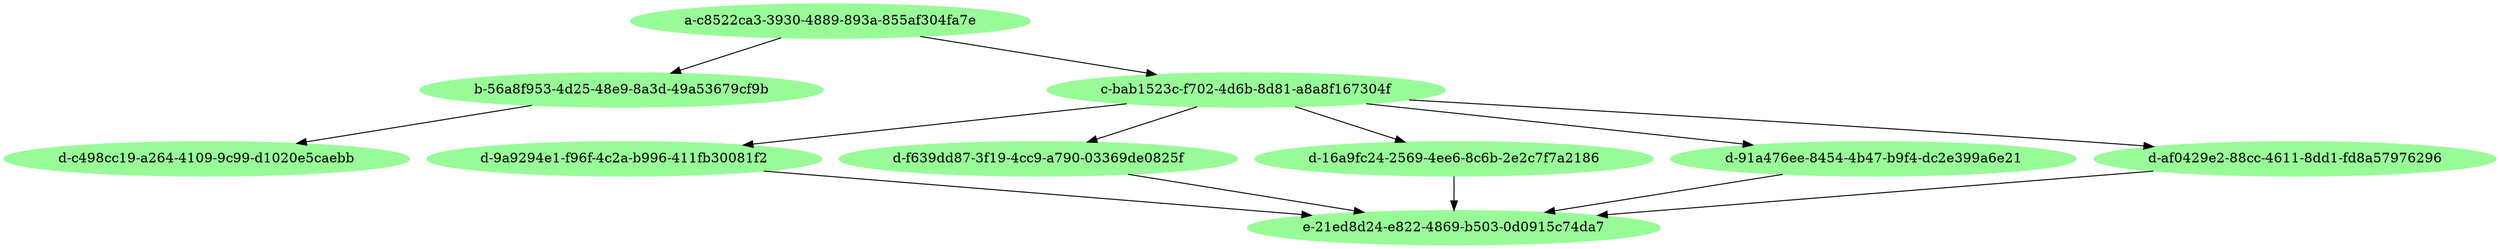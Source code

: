 digraph {
	"a-c8522ca3-3930-4889-893a-855af304fa7e" [color=palegreen style=filled]
	"a-c8522ca3-3930-4889-893a-855af304fa7e" -> "b-56a8f953-4d25-48e9-8a3d-49a53679cf9b"
	"a-c8522ca3-3930-4889-893a-855af304fa7e" -> "c-bab1523c-f702-4d6b-8d81-a8a8f167304f"
	"b-56a8f953-4d25-48e9-8a3d-49a53679cf9b" [color=palegreen style=filled]
	"b-56a8f953-4d25-48e9-8a3d-49a53679cf9b" -> "d-c498cc19-a264-4109-9c99-d1020e5caebb"
	"d-c498cc19-a264-4109-9c99-d1020e5caebb" [color=palegreen style=filled]
	"c-bab1523c-f702-4d6b-8d81-a8a8f167304f" [color=palegreen style=filled]
	"c-bab1523c-f702-4d6b-8d81-a8a8f167304f" -> "d-9a9294e1-f96f-4c2a-b996-411fb30081f2"
	"c-bab1523c-f702-4d6b-8d81-a8a8f167304f" -> "d-f639dd87-3f19-4cc9-a790-03369de0825f"
	"c-bab1523c-f702-4d6b-8d81-a8a8f167304f" -> "d-16a9fc24-2569-4ee6-8c6b-2e2c7f7a2186"
	"c-bab1523c-f702-4d6b-8d81-a8a8f167304f" -> "d-91a476ee-8454-4b47-b9f4-dc2e399a6e21"
	"c-bab1523c-f702-4d6b-8d81-a8a8f167304f" -> "d-af0429e2-88cc-4611-8dd1-fd8a57976296"
	"e-21ed8d24-e822-4869-b503-0d0915c74da7" [color=palegreen style=filled]
	"d-9a9294e1-f96f-4c2a-b996-411fb30081f2" [color=palegreen style=filled]
	"d-9a9294e1-f96f-4c2a-b996-411fb30081f2" -> "e-21ed8d24-e822-4869-b503-0d0915c74da7"
	"d-f639dd87-3f19-4cc9-a790-03369de0825f" [color=palegreen style=filled]
	"d-f639dd87-3f19-4cc9-a790-03369de0825f" -> "e-21ed8d24-e822-4869-b503-0d0915c74da7"
	"d-16a9fc24-2569-4ee6-8c6b-2e2c7f7a2186" [color=palegreen style=filled]
	"d-16a9fc24-2569-4ee6-8c6b-2e2c7f7a2186" -> "e-21ed8d24-e822-4869-b503-0d0915c74da7"
	"d-91a476ee-8454-4b47-b9f4-dc2e399a6e21" [color=palegreen style=filled]
	"d-91a476ee-8454-4b47-b9f4-dc2e399a6e21" -> "e-21ed8d24-e822-4869-b503-0d0915c74da7"
	"d-af0429e2-88cc-4611-8dd1-fd8a57976296" [color=palegreen style=filled]
	"d-af0429e2-88cc-4611-8dd1-fd8a57976296" -> "e-21ed8d24-e822-4869-b503-0d0915c74da7"
}
